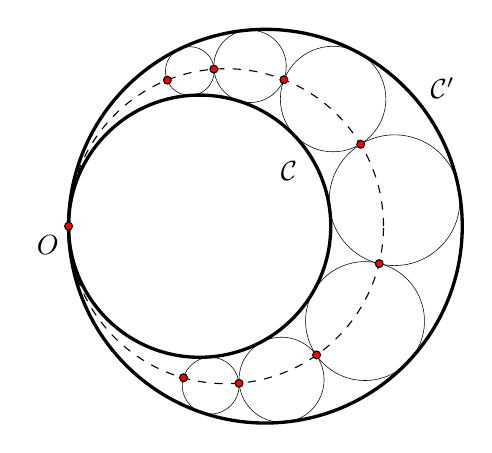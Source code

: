 \begin{tikzpicture}[
      scale=5,
      main/.style={very thick},
      centers/.style={dashed},
      family/.style={very thin},
      point/.style={circle,inner sep=1pt,fill=red,draw=black}
    ]

  % -------------------------
  \draw[main] (.5,0) circle(.5);
  \draw[main] (0.333,0) circle(0.333);
  % -------------------------
  \path (.56,0.14) node{$\mathcal{C}$};
  \path (.95,0.35) node{$\mathcal{C}'$};
  % -------------------------
  \draw[centers] (0.4,0) circle(0.4);
  % -------------------------
  \draw[family] (0.361,-0.405) circle(0.072);
  \draw[family] (0.541,-0.39) circle(0.108);
  \draw[family] (0.753,-0.241) circle(0.151);
  \draw[family] (0.828,0.066) circle(0.166);
  \draw[family] (0.672,0.323) circle(0.134);
  \draw[family] (0.461,0.406) circle(0.092);
  \draw[family] (0.308,0.394) circle(0.062);
  % -------------------------
  \path (0,0) node[point]{} node[below left]{$O$};
  % -------------------------
  \path (0.292,-0.385) node[point]{};
  \path (0.433,-0.399) node[point]{};
  \path (0.63,-0.327) node[point]{};
  \path (0.789,-0.095) node[point]{};
  \path (0.742,0.208) node[point]{};
  \path (0.547,0.372) node[point]{};
  \path (0.369,0.399) node[point]{};
  \path (0.251,0.371) node[point]{};
\end{tikzpicture}
